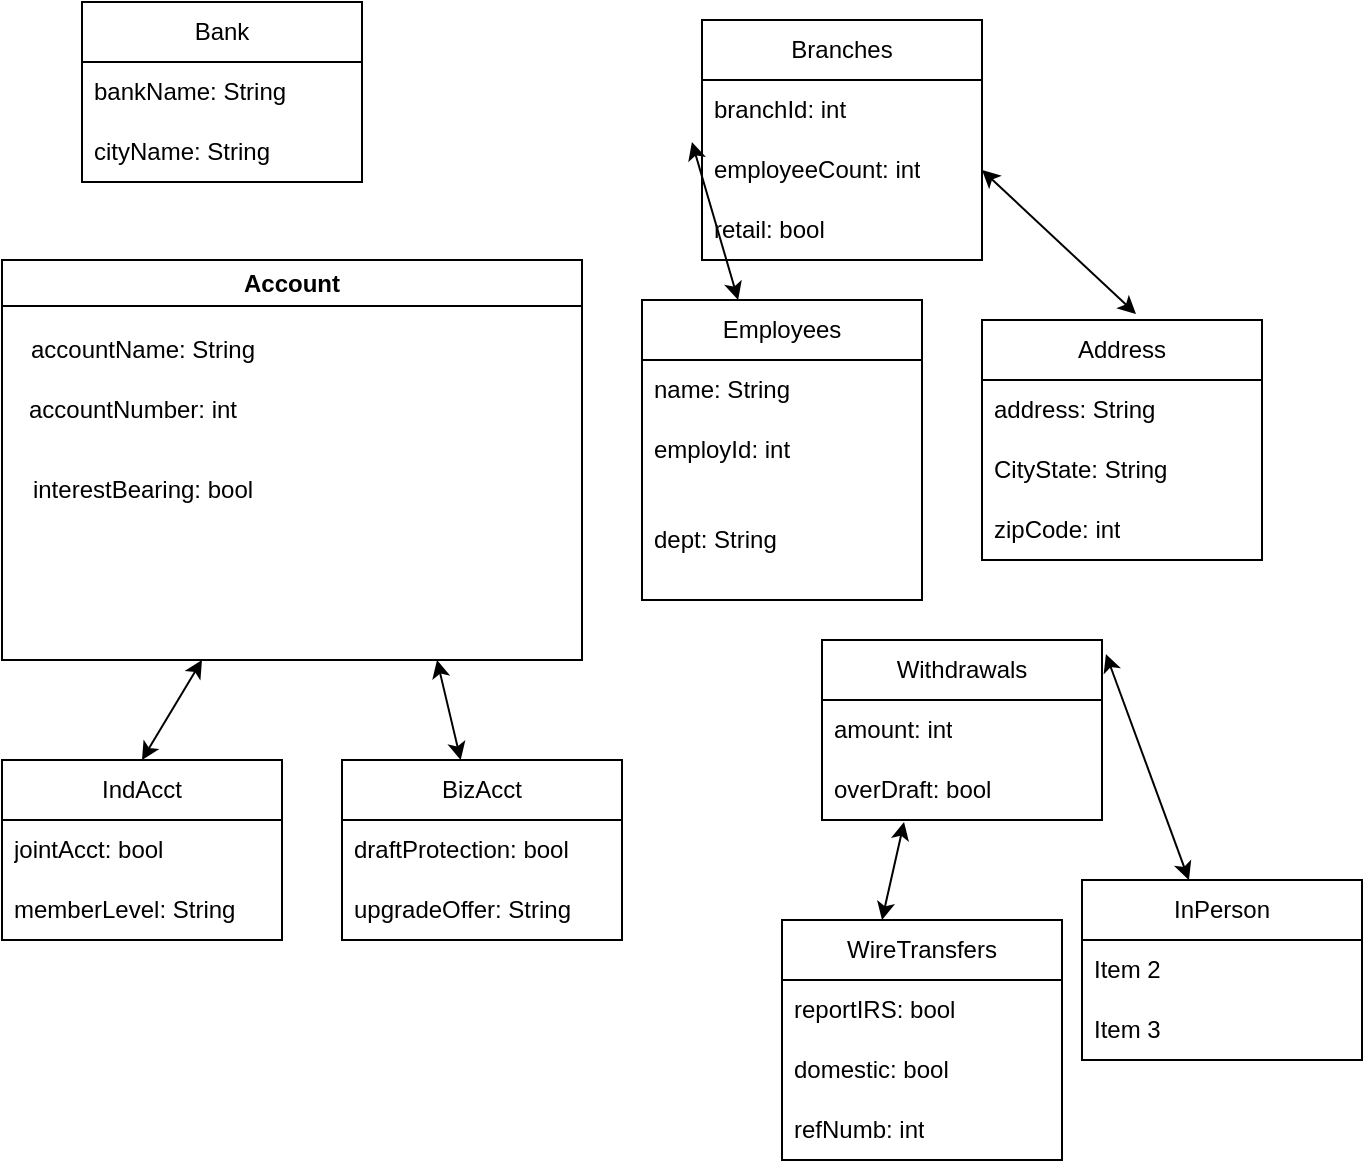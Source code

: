 <mxfile version="21.2.1" type="github">
  <diagram name="Page-1" id="eBBKXrwx8veAiLtaqTG1">
    <mxGraphModel dx="2284" dy="764" grid="1" gridSize="10" guides="1" tooltips="1" connect="1" arrows="1" fold="1" page="1" pageScale="1" pageWidth="850" pageHeight="1100" math="0" shadow="0">
      <root>
        <mxCell id="0" />
        <mxCell id="1" parent="0" />
        <mxCell id="Y-f8oXr_-9cfSDebfGVU-12" value="Bank" style="swimlane;fontStyle=0;childLayout=stackLayout;horizontal=1;startSize=30;horizontalStack=0;resizeParent=1;resizeParentMax=0;resizeLast=0;collapsible=1;marginBottom=0;whiteSpace=wrap;html=1;" vertex="1" parent="1">
          <mxGeometry x="-310" y="11" width="140" height="90" as="geometry" />
        </mxCell>
        <mxCell id="Y-f8oXr_-9cfSDebfGVU-13" value="bankName: String" style="text;strokeColor=none;fillColor=none;align=left;verticalAlign=middle;spacingLeft=4;spacingRight=4;overflow=hidden;points=[[0,0.5],[1,0.5]];portConstraint=eastwest;rotatable=0;whiteSpace=wrap;html=1;" vertex="1" parent="Y-f8oXr_-9cfSDebfGVU-12">
          <mxGeometry y="30" width="140" height="30" as="geometry" />
        </mxCell>
        <mxCell id="Y-f8oXr_-9cfSDebfGVU-14" value="cityName: String" style="text;strokeColor=none;fillColor=none;align=left;verticalAlign=middle;spacingLeft=4;spacingRight=4;overflow=hidden;points=[[0,0.5],[1,0.5]];portConstraint=eastwest;rotatable=0;whiteSpace=wrap;html=1;" vertex="1" parent="Y-f8oXr_-9cfSDebfGVU-12">
          <mxGeometry y="60" width="140" height="30" as="geometry" />
        </mxCell>
        <mxCell id="Y-f8oXr_-9cfSDebfGVU-16" value="Account" style="swimlane;whiteSpace=wrap;html=1;" vertex="1" parent="1">
          <mxGeometry x="-350" y="140" width="290" height="200" as="geometry" />
        </mxCell>
        <mxCell id="Y-f8oXr_-9cfSDebfGVU-64" value="accountName: String" style="text;html=1;align=center;verticalAlign=middle;resizable=0;points=[];autosize=1;strokeColor=none;fillColor=none;" vertex="1" parent="Y-f8oXr_-9cfSDebfGVU-16">
          <mxGeometry y="30" width="140" height="30" as="geometry" />
        </mxCell>
        <mxCell id="Y-f8oXr_-9cfSDebfGVU-68" value="accountNumber: int" style="text;html=1;align=center;verticalAlign=middle;resizable=0;points=[];autosize=1;strokeColor=none;fillColor=none;" vertex="1" parent="Y-f8oXr_-9cfSDebfGVU-16">
          <mxGeometry y="60" width="130" height="30" as="geometry" />
        </mxCell>
        <mxCell id="Y-f8oXr_-9cfSDebfGVU-69" value="interestBearing: bool" style="text;html=1;align=center;verticalAlign=middle;resizable=0;points=[];autosize=1;strokeColor=none;fillColor=none;" vertex="1" parent="Y-f8oXr_-9cfSDebfGVU-16">
          <mxGeometry x="5" y="100" width="130" height="30" as="geometry" />
        </mxCell>
        <mxCell id="Y-f8oXr_-9cfSDebfGVU-17" value="IndAcct" style="swimlane;fontStyle=0;childLayout=stackLayout;horizontal=1;startSize=30;horizontalStack=0;resizeParent=1;resizeParentMax=0;resizeLast=0;collapsible=1;marginBottom=0;whiteSpace=wrap;html=1;" vertex="1" parent="1">
          <mxGeometry x="-350" y="390" width="140" height="90" as="geometry" />
        </mxCell>
        <mxCell id="Y-f8oXr_-9cfSDebfGVU-18" value="jointAcct: bool" style="text;strokeColor=none;fillColor=none;align=left;verticalAlign=middle;spacingLeft=4;spacingRight=4;overflow=hidden;points=[[0,0.5],[1,0.5]];portConstraint=eastwest;rotatable=0;whiteSpace=wrap;html=1;" vertex="1" parent="Y-f8oXr_-9cfSDebfGVU-17">
          <mxGeometry y="30" width="140" height="30" as="geometry" />
        </mxCell>
        <mxCell id="Y-f8oXr_-9cfSDebfGVU-19" value="memberLevel: String" style="text;strokeColor=none;fillColor=none;align=left;verticalAlign=middle;spacingLeft=4;spacingRight=4;overflow=hidden;points=[[0,0.5],[1,0.5]];portConstraint=eastwest;rotatable=0;whiteSpace=wrap;html=1;" vertex="1" parent="Y-f8oXr_-9cfSDebfGVU-17">
          <mxGeometry y="60" width="140" height="30" as="geometry" />
        </mxCell>
        <mxCell id="Y-f8oXr_-9cfSDebfGVU-21" value="BizAcct" style="swimlane;fontStyle=0;childLayout=stackLayout;horizontal=1;startSize=30;horizontalStack=0;resizeParent=1;resizeParentMax=0;resizeLast=0;collapsible=1;marginBottom=0;whiteSpace=wrap;html=1;" vertex="1" parent="1">
          <mxGeometry x="-180" y="390" width="140" height="90" as="geometry" />
        </mxCell>
        <mxCell id="Y-f8oXr_-9cfSDebfGVU-22" value="draftProtection: bool" style="text;strokeColor=none;fillColor=none;align=left;verticalAlign=middle;spacingLeft=4;spacingRight=4;overflow=hidden;points=[[0,0.5],[1,0.5]];portConstraint=eastwest;rotatable=0;whiteSpace=wrap;html=1;" vertex="1" parent="Y-f8oXr_-9cfSDebfGVU-21">
          <mxGeometry y="30" width="140" height="30" as="geometry" />
        </mxCell>
        <mxCell id="Y-f8oXr_-9cfSDebfGVU-23" value="upgradeOffer: String" style="text;strokeColor=none;fillColor=none;align=left;verticalAlign=middle;spacingLeft=4;spacingRight=4;overflow=hidden;points=[[0,0.5],[1,0.5]];portConstraint=eastwest;rotatable=0;whiteSpace=wrap;html=1;" vertex="1" parent="Y-f8oXr_-9cfSDebfGVU-21">
          <mxGeometry y="60" width="140" height="30" as="geometry" />
        </mxCell>
        <mxCell id="Y-f8oXr_-9cfSDebfGVU-28" value="" style="endArrow=classic;startArrow=classic;html=1;rounded=0;entryX=0.75;entryY=1;entryDx=0;entryDy=0;" edge="1" parent="1" source="Y-f8oXr_-9cfSDebfGVU-21" target="Y-f8oXr_-9cfSDebfGVU-16">
          <mxGeometry width="50" height="50" relative="1" as="geometry">
            <mxPoint x="-90" y="480" as="sourcePoint" />
            <mxPoint x="-70" y="480" as="targetPoint" />
          </mxGeometry>
        </mxCell>
        <mxCell id="Y-f8oXr_-9cfSDebfGVU-29" value="Branches" style="swimlane;fontStyle=0;childLayout=stackLayout;horizontal=1;startSize=30;horizontalStack=0;resizeParent=1;resizeParentMax=0;resizeLast=0;collapsible=1;marginBottom=0;whiteSpace=wrap;html=1;" vertex="1" parent="1">
          <mxGeometry y="20" width="140" height="120" as="geometry" />
        </mxCell>
        <mxCell id="Y-f8oXr_-9cfSDebfGVU-30" value="branchId: int" style="text;strokeColor=none;fillColor=none;align=left;verticalAlign=middle;spacingLeft=4;spacingRight=4;overflow=hidden;points=[[0,0.5],[1,0.5]];portConstraint=eastwest;rotatable=0;whiteSpace=wrap;html=1;" vertex="1" parent="Y-f8oXr_-9cfSDebfGVU-29">
          <mxGeometry y="30" width="140" height="30" as="geometry" />
        </mxCell>
        <mxCell id="Y-f8oXr_-9cfSDebfGVU-31" value="employeeCount: int" style="text;strokeColor=none;fillColor=none;align=left;verticalAlign=middle;spacingLeft=4;spacingRight=4;overflow=hidden;points=[[0,0.5],[1,0.5]];portConstraint=eastwest;rotatable=0;whiteSpace=wrap;html=1;" vertex="1" parent="Y-f8oXr_-9cfSDebfGVU-29">
          <mxGeometry y="60" width="140" height="30" as="geometry" />
        </mxCell>
        <mxCell id="Y-f8oXr_-9cfSDebfGVU-32" value="retail: bool" style="text;strokeColor=none;fillColor=none;align=left;verticalAlign=middle;spacingLeft=4;spacingRight=4;overflow=hidden;points=[[0,0.5],[1,0.5]];portConstraint=eastwest;rotatable=0;whiteSpace=wrap;html=1;" vertex="1" parent="Y-f8oXr_-9cfSDebfGVU-29">
          <mxGeometry y="90" width="140" height="30" as="geometry" />
        </mxCell>
        <mxCell id="Y-f8oXr_-9cfSDebfGVU-33" value="Employees" style="swimlane;fontStyle=0;childLayout=stackLayout;horizontal=1;startSize=30;horizontalStack=0;resizeParent=1;resizeParentMax=0;resizeLast=0;collapsible=1;marginBottom=0;whiteSpace=wrap;html=1;" vertex="1" parent="1">
          <mxGeometry x="-30" y="160" width="140" height="150" as="geometry" />
        </mxCell>
        <mxCell id="Y-f8oXr_-9cfSDebfGVU-34" value="name: String" style="text;strokeColor=none;fillColor=none;align=left;verticalAlign=middle;spacingLeft=4;spacingRight=4;overflow=hidden;points=[[0,0.5],[1,0.5]];portConstraint=eastwest;rotatable=0;whiteSpace=wrap;html=1;" vertex="1" parent="Y-f8oXr_-9cfSDebfGVU-33">
          <mxGeometry y="30" width="140" height="30" as="geometry" />
        </mxCell>
        <mxCell id="Y-f8oXr_-9cfSDebfGVU-35" value="employId: int" style="text;strokeColor=none;fillColor=none;align=left;verticalAlign=middle;spacingLeft=4;spacingRight=4;overflow=hidden;points=[[0,0.5],[1,0.5]];portConstraint=eastwest;rotatable=0;whiteSpace=wrap;html=1;" vertex="1" parent="Y-f8oXr_-9cfSDebfGVU-33">
          <mxGeometry y="60" width="140" height="30" as="geometry" />
        </mxCell>
        <mxCell id="Y-f8oXr_-9cfSDebfGVU-36" value="dept: String" style="text;strokeColor=none;fillColor=none;align=left;verticalAlign=middle;spacingLeft=4;spacingRight=4;overflow=hidden;points=[[0,0.5],[1,0.5]];portConstraint=eastwest;rotatable=0;whiteSpace=wrap;html=1;" vertex="1" parent="Y-f8oXr_-9cfSDebfGVU-33">
          <mxGeometry y="90" width="140" height="60" as="geometry" />
        </mxCell>
        <mxCell id="Y-f8oXr_-9cfSDebfGVU-37" value="Address" style="swimlane;fontStyle=0;childLayout=stackLayout;horizontal=1;startSize=30;horizontalStack=0;resizeParent=1;resizeParentMax=0;resizeLast=0;collapsible=1;marginBottom=0;whiteSpace=wrap;html=1;" vertex="1" parent="1">
          <mxGeometry x="140" y="170" width="140" height="120" as="geometry" />
        </mxCell>
        <mxCell id="Y-f8oXr_-9cfSDebfGVU-38" value="address: String" style="text;strokeColor=none;fillColor=none;align=left;verticalAlign=middle;spacingLeft=4;spacingRight=4;overflow=hidden;points=[[0,0.5],[1,0.5]];portConstraint=eastwest;rotatable=0;whiteSpace=wrap;html=1;" vertex="1" parent="Y-f8oXr_-9cfSDebfGVU-37">
          <mxGeometry y="30" width="140" height="30" as="geometry" />
        </mxCell>
        <mxCell id="Y-f8oXr_-9cfSDebfGVU-39" value="CityState: String" style="text;strokeColor=none;fillColor=none;align=left;verticalAlign=middle;spacingLeft=4;spacingRight=4;overflow=hidden;points=[[0,0.5],[1,0.5]];portConstraint=eastwest;rotatable=0;whiteSpace=wrap;html=1;" vertex="1" parent="Y-f8oXr_-9cfSDebfGVU-37">
          <mxGeometry y="60" width="140" height="30" as="geometry" />
        </mxCell>
        <mxCell id="Y-f8oXr_-9cfSDebfGVU-40" value="zipCode: int" style="text;strokeColor=none;fillColor=none;align=left;verticalAlign=middle;spacingLeft=4;spacingRight=4;overflow=hidden;points=[[0,0.5],[1,0.5]];portConstraint=eastwest;rotatable=0;whiteSpace=wrap;html=1;" vertex="1" parent="Y-f8oXr_-9cfSDebfGVU-37">
          <mxGeometry y="90" width="140" height="30" as="geometry" />
        </mxCell>
        <mxCell id="Y-f8oXr_-9cfSDebfGVU-42" value="" style="endArrow=classic;startArrow=classic;html=1;rounded=0;entryX=-0.036;entryY=0.033;entryDx=0;entryDy=0;entryPerimeter=0;" edge="1" parent="1" source="Y-f8oXr_-9cfSDebfGVU-33" target="Y-f8oXr_-9cfSDebfGVU-31">
          <mxGeometry width="50" height="50" relative="1" as="geometry">
            <mxPoint x="130" y="130" as="sourcePoint" />
            <mxPoint x="180" y="80" as="targetPoint" />
          </mxGeometry>
        </mxCell>
        <mxCell id="Y-f8oXr_-9cfSDebfGVU-43" value="" style="endArrow=classic;startArrow=classic;html=1;rounded=0;exitX=0.55;exitY=-0.025;exitDx=0;exitDy=0;exitPerimeter=0;entryX=1;entryY=0.5;entryDx=0;entryDy=0;" edge="1" parent="1" source="Y-f8oXr_-9cfSDebfGVU-37" target="Y-f8oXr_-9cfSDebfGVU-31">
          <mxGeometry width="50" height="50" relative="1" as="geometry">
            <mxPoint x="350" y="150" as="sourcePoint" />
            <mxPoint x="400" y="100" as="targetPoint" />
          </mxGeometry>
        </mxCell>
        <mxCell id="Y-f8oXr_-9cfSDebfGVU-73" value="" style="endArrow=classic;startArrow=classic;html=1;rounded=0;exitX=0.5;exitY=0;exitDx=0;exitDy=0;" edge="1" parent="1" source="Y-f8oXr_-9cfSDebfGVU-17">
          <mxGeometry width="50" height="50" relative="1" as="geometry">
            <mxPoint x="-260" y="360" as="sourcePoint" />
            <mxPoint x="-250" y="340" as="targetPoint" />
          </mxGeometry>
        </mxCell>
        <mxCell id="Y-f8oXr_-9cfSDebfGVU-77" value="Withdrawals" style="swimlane;fontStyle=0;childLayout=stackLayout;horizontal=1;startSize=30;horizontalStack=0;resizeParent=1;resizeParentMax=0;resizeLast=0;collapsible=1;marginBottom=0;whiteSpace=wrap;html=1;" vertex="1" parent="1">
          <mxGeometry x="60" y="330" width="140" height="90" as="geometry" />
        </mxCell>
        <mxCell id="Y-f8oXr_-9cfSDebfGVU-78" value="amount: int" style="text;strokeColor=none;fillColor=none;align=left;verticalAlign=middle;spacingLeft=4;spacingRight=4;overflow=hidden;points=[[0,0.5],[1,0.5]];portConstraint=eastwest;rotatable=0;whiteSpace=wrap;html=1;" vertex="1" parent="Y-f8oXr_-9cfSDebfGVU-77">
          <mxGeometry y="30" width="140" height="30" as="geometry" />
        </mxCell>
        <mxCell id="Y-f8oXr_-9cfSDebfGVU-79" value="overDraft: bool" style="text;strokeColor=none;fillColor=none;align=left;verticalAlign=middle;spacingLeft=4;spacingRight=4;overflow=hidden;points=[[0,0.5],[1,0.5]];portConstraint=eastwest;rotatable=0;whiteSpace=wrap;html=1;" vertex="1" parent="Y-f8oXr_-9cfSDebfGVU-77">
          <mxGeometry y="60" width="140" height="30" as="geometry" />
        </mxCell>
        <mxCell id="Y-f8oXr_-9cfSDebfGVU-80" value="WireTransfers" style="swimlane;fontStyle=0;childLayout=stackLayout;horizontal=1;startSize=30;horizontalStack=0;resizeParent=1;resizeParentMax=0;resizeLast=0;collapsible=1;marginBottom=0;whiteSpace=wrap;html=1;" vertex="1" parent="1">
          <mxGeometry x="40" y="470" width="140" height="120" as="geometry" />
        </mxCell>
        <mxCell id="Y-f8oXr_-9cfSDebfGVU-81" value="reportIRS: bool" style="text;strokeColor=none;fillColor=none;align=left;verticalAlign=middle;spacingLeft=4;spacingRight=4;overflow=hidden;points=[[0,0.5],[1,0.5]];portConstraint=eastwest;rotatable=0;whiteSpace=wrap;html=1;" vertex="1" parent="Y-f8oXr_-9cfSDebfGVU-80">
          <mxGeometry y="30" width="140" height="30" as="geometry" />
        </mxCell>
        <mxCell id="Y-f8oXr_-9cfSDebfGVU-82" value="domestic: bool" style="text;strokeColor=none;fillColor=none;align=left;verticalAlign=middle;spacingLeft=4;spacingRight=4;overflow=hidden;points=[[0,0.5],[1,0.5]];portConstraint=eastwest;rotatable=0;whiteSpace=wrap;html=1;" vertex="1" parent="Y-f8oXr_-9cfSDebfGVU-80">
          <mxGeometry y="60" width="140" height="30" as="geometry" />
        </mxCell>
        <mxCell id="Y-f8oXr_-9cfSDebfGVU-83" value="refNumb: int" style="text;strokeColor=none;fillColor=none;align=left;verticalAlign=middle;spacingLeft=4;spacingRight=4;overflow=hidden;points=[[0,0.5],[1,0.5]];portConstraint=eastwest;rotatable=0;whiteSpace=wrap;html=1;" vertex="1" parent="Y-f8oXr_-9cfSDebfGVU-80">
          <mxGeometry y="90" width="140" height="30" as="geometry" />
        </mxCell>
        <mxCell id="Y-f8oXr_-9cfSDebfGVU-84" value="InPerson" style="swimlane;fontStyle=0;childLayout=stackLayout;horizontal=1;startSize=30;horizontalStack=0;resizeParent=1;resizeParentMax=0;resizeLast=0;collapsible=1;marginBottom=0;whiteSpace=wrap;html=1;" vertex="1" parent="1">
          <mxGeometry x="190" y="450" width="140" height="90" as="geometry" />
        </mxCell>
        <mxCell id="Y-f8oXr_-9cfSDebfGVU-85" value="Item 2" style="text;strokeColor=none;fillColor=none;align=left;verticalAlign=middle;spacingLeft=4;spacingRight=4;overflow=hidden;points=[[0,0.5],[1,0.5]];portConstraint=eastwest;rotatable=0;whiteSpace=wrap;html=1;" vertex="1" parent="Y-f8oXr_-9cfSDebfGVU-84">
          <mxGeometry y="30" width="140" height="30" as="geometry" />
        </mxCell>
        <mxCell id="Y-f8oXr_-9cfSDebfGVU-86" value="Item 3" style="text;strokeColor=none;fillColor=none;align=left;verticalAlign=middle;spacingLeft=4;spacingRight=4;overflow=hidden;points=[[0,0.5],[1,0.5]];portConstraint=eastwest;rotatable=0;whiteSpace=wrap;html=1;" vertex="1" parent="Y-f8oXr_-9cfSDebfGVU-84">
          <mxGeometry y="60" width="140" height="30" as="geometry" />
        </mxCell>
        <mxCell id="Y-f8oXr_-9cfSDebfGVU-87" value="" style="endArrow=classic;startArrow=classic;html=1;rounded=0;entryX=1.014;entryY=0.078;entryDx=0;entryDy=0;entryPerimeter=0;" edge="1" parent="1" source="Y-f8oXr_-9cfSDebfGVU-84" target="Y-f8oXr_-9cfSDebfGVU-77">
          <mxGeometry width="50" height="50" relative="1" as="geometry">
            <mxPoint x="230" y="420" as="sourcePoint" />
            <mxPoint x="206.08" y="340.02" as="targetPoint" />
          </mxGeometry>
        </mxCell>
        <mxCell id="Y-f8oXr_-9cfSDebfGVU-88" value="" style="endArrow=classic;startArrow=classic;html=1;rounded=0;entryX=0.293;entryY=1.033;entryDx=0;entryDy=0;entryPerimeter=0;" edge="1" parent="1" target="Y-f8oXr_-9cfSDebfGVU-79">
          <mxGeometry width="50" height="50" relative="1" as="geometry">
            <mxPoint x="90" y="470" as="sourcePoint" />
            <mxPoint x="56.08" y="370.02" as="targetPoint" />
          </mxGeometry>
        </mxCell>
      </root>
    </mxGraphModel>
  </diagram>
</mxfile>
